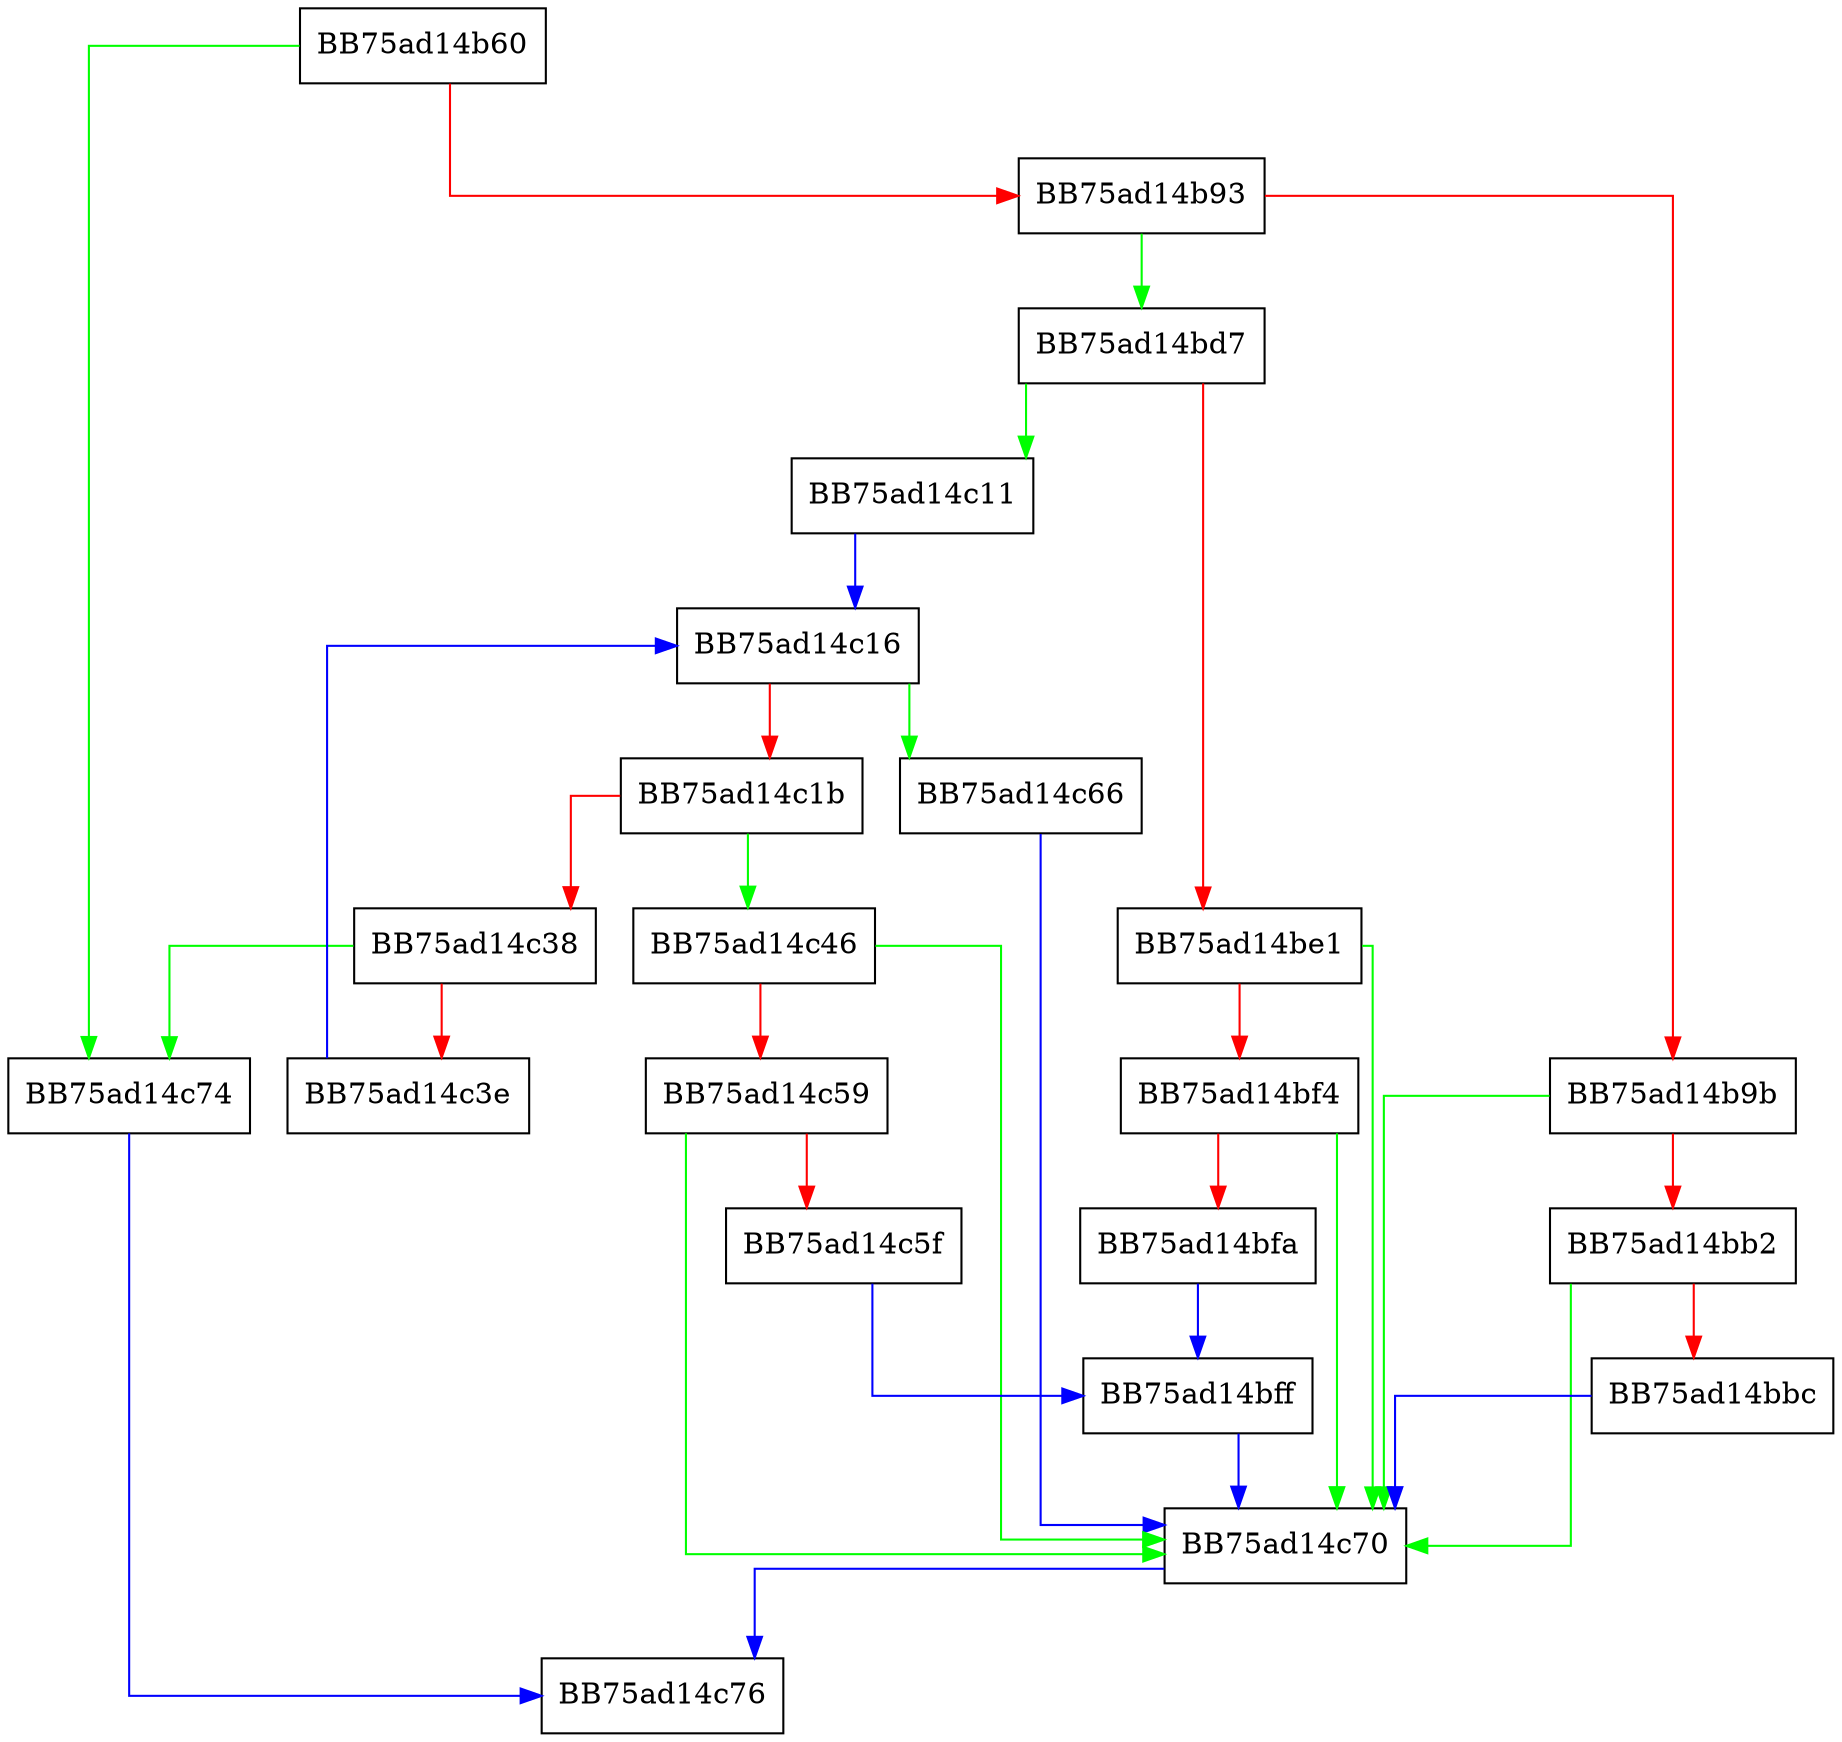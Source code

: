 digraph GetAddressOfCopyDataIndex {
  node [shape="box"];
  graph [splines=ortho];
  BB75ad14b60 -> BB75ad14c74 [color="green"];
  BB75ad14b60 -> BB75ad14b93 [color="red"];
  BB75ad14b93 -> BB75ad14bd7 [color="green"];
  BB75ad14b93 -> BB75ad14b9b [color="red"];
  BB75ad14b9b -> BB75ad14c70 [color="green"];
  BB75ad14b9b -> BB75ad14bb2 [color="red"];
  BB75ad14bb2 -> BB75ad14c70 [color="green"];
  BB75ad14bb2 -> BB75ad14bbc [color="red"];
  BB75ad14bbc -> BB75ad14c70 [color="blue"];
  BB75ad14bd7 -> BB75ad14c11 [color="green"];
  BB75ad14bd7 -> BB75ad14be1 [color="red"];
  BB75ad14be1 -> BB75ad14c70 [color="green"];
  BB75ad14be1 -> BB75ad14bf4 [color="red"];
  BB75ad14bf4 -> BB75ad14c70 [color="green"];
  BB75ad14bf4 -> BB75ad14bfa [color="red"];
  BB75ad14bfa -> BB75ad14bff [color="blue"];
  BB75ad14bff -> BB75ad14c70 [color="blue"];
  BB75ad14c11 -> BB75ad14c16 [color="blue"];
  BB75ad14c16 -> BB75ad14c66 [color="green"];
  BB75ad14c16 -> BB75ad14c1b [color="red"];
  BB75ad14c1b -> BB75ad14c46 [color="green"];
  BB75ad14c1b -> BB75ad14c38 [color="red"];
  BB75ad14c38 -> BB75ad14c74 [color="green"];
  BB75ad14c38 -> BB75ad14c3e [color="red"];
  BB75ad14c3e -> BB75ad14c16 [color="blue"];
  BB75ad14c46 -> BB75ad14c70 [color="green"];
  BB75ad14c46 -> BB75ad14c59 [color="red"];
  BB75ad14c59 -> BB75ad14c70 [color="green"];
  BB75ad14c59 -> BB75ad14c5f [color="red"];
  BB75ad14c5f -> BB75ad14bff [color="blue"];
  BB75ad14c66 -> BB75ad14c70 [color="blue"];
  BB75ad14c70 -> BB75ad14c76 [color="blue"];
  BB75ad14c74 -> BB75ad14c76 [color="blue"];
}